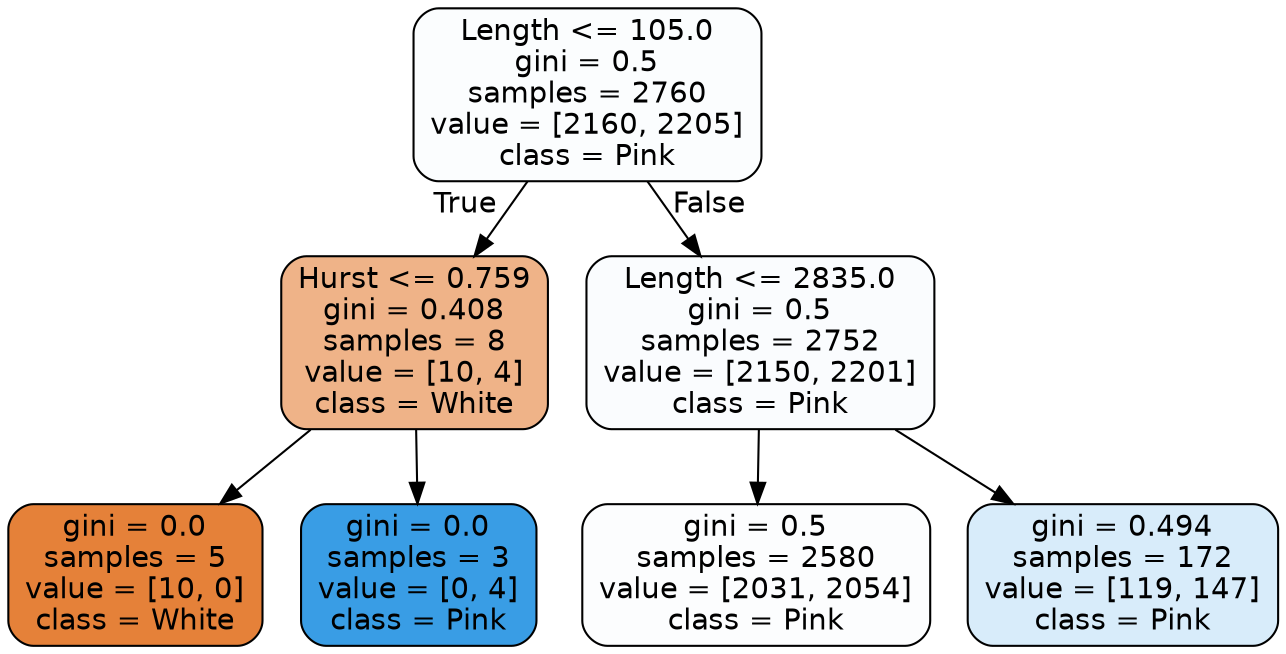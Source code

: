 digraph Tree {
node [shape=box, style="filled, rounded", color="black", fontname=helvetica] ;
edge [fontname=helvetica] ;
0 [label="Length <= 105.0\ngini = 0.5\nsamples = 2760\nvalue = [2160, 2205]\nclass = Pink", fillcolor="#399de505"] ;
1 [label="Hurst <= 0.759\ngini = 0.408\nsamples = 8\nvalue = [10, 4]\nclass = White", fillcolor="#e5813999"] ;
0 -> 1 [labeldistance=2.5, labelangle=45, headlabel="True"] ;
2 [label="gini = 0.0\nsamples = 5\nvalue = [10, 0]\nclass = White", fillcolor="#e58139ff"] ;
1 -> 2 ;
3 [label="gini = 0.0\nsamples = 3\nvalue = [0, 4]\nclass = Pink", fillcolor="#399de5ff"] ;
1 -> 3 ;
4 [label="Length <= 2835.0\ngini = 0.5\nsamples = 2752\nvalue = [2150, 2201]\nclass = Pink", fillcolor="#399de506"] ;
0 -> 4 [labeldistance=2.5, labelangle=-45, headlabel="False"] ;
5 [label="gini = 0.5\nsamples = 2580\nvalue = [2031, 2054]\nclass = Pink", fillcolor="#399de503"] ;
4 -> 5 ;
6 [label="gini = 0.494\nsamples = 172\nvalue = [119, 147]\nclass = Pink", fillcolor="#399de531"] ;
4 -> 6 ;
}
